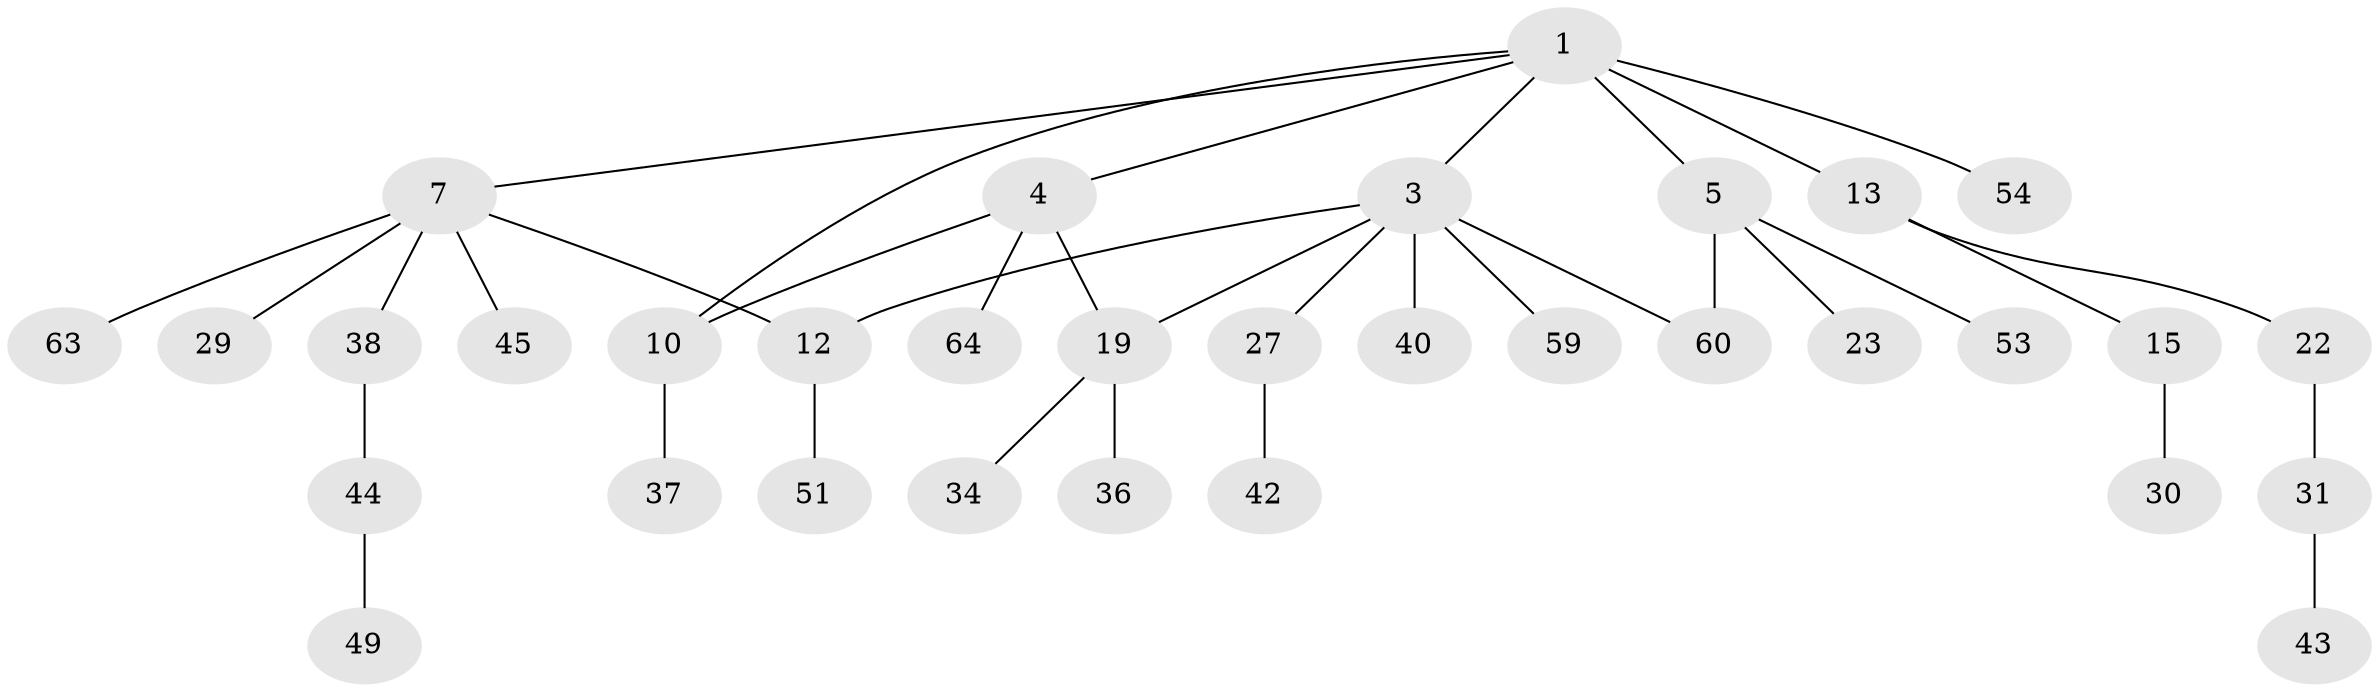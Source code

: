 // original degree distribution, {4: 0.06060606060606061, 6: 0.030303030303030304, 7: 0.015151515151515152, 1: 0.45454545454545453, 3: 0.21212121212121213, 2: 0.21212121212121213, 5: 0.015151515151515152}
// Generated by graph-tools (version 1.1) at 2025/13/03/09/25 04:13:22]
// undirected, 33 vertices, 36 edges
graph export_dot {
graph [start="1"]
  node [color=gray90,style=filled];
  1 [super="+2"];
  3 [super="+9+18+25"];
  4 [super="+48+11"];
  5 [super="+14+6+24+17"];
  7 [super="+8+28"];
  10 [super="+20"];
  12 [super="+35"];
  13;
  15;
  19 [super="+26+58+21"];
  22;
  23 [super="+41"];
  27 [super="+39"];
  29 [super="+32+66"];
  30;
  31;
  34;
  36;
  37;
  38 [super="+57"];
  40;
  42 [super="+65+47"];
  43;
  44 [super="+46"];
  45;
  49;
  51;
  53;
  54 [super="+62"];
  59;
  60;
  63;
  64;
  1 -- 3;
  1 -- 13;
  1 -- 54 [weight=2];
  1 -- 4;
  1 -- 5;
  1 -- 7;
  1 -- 10;
  3 -- 12;
  3 -- 19;
  3 -- 27;
  3 -- 40;
  3 -- 59;
  3 -- 60;
  4 -- 64;
  4 -- 10;
  4 -- 19;
  5 -- 23;
  5 -- 53;
  5 -- 60;
  7 -- 29;
  7 -- 63;
  7 -- 45;
  7 -- 12;
  7 -- 38;
  10 -- 37;
  12 -- 51;
  13 -- 15;
  13 -- 22;
  15 -- 30;
  19 -- 36;
  19 -- 34;
  22 -- 31;
  27 -- 42;
  31 -- 43;
  38 -- 44;
  44 -- 49;
}
